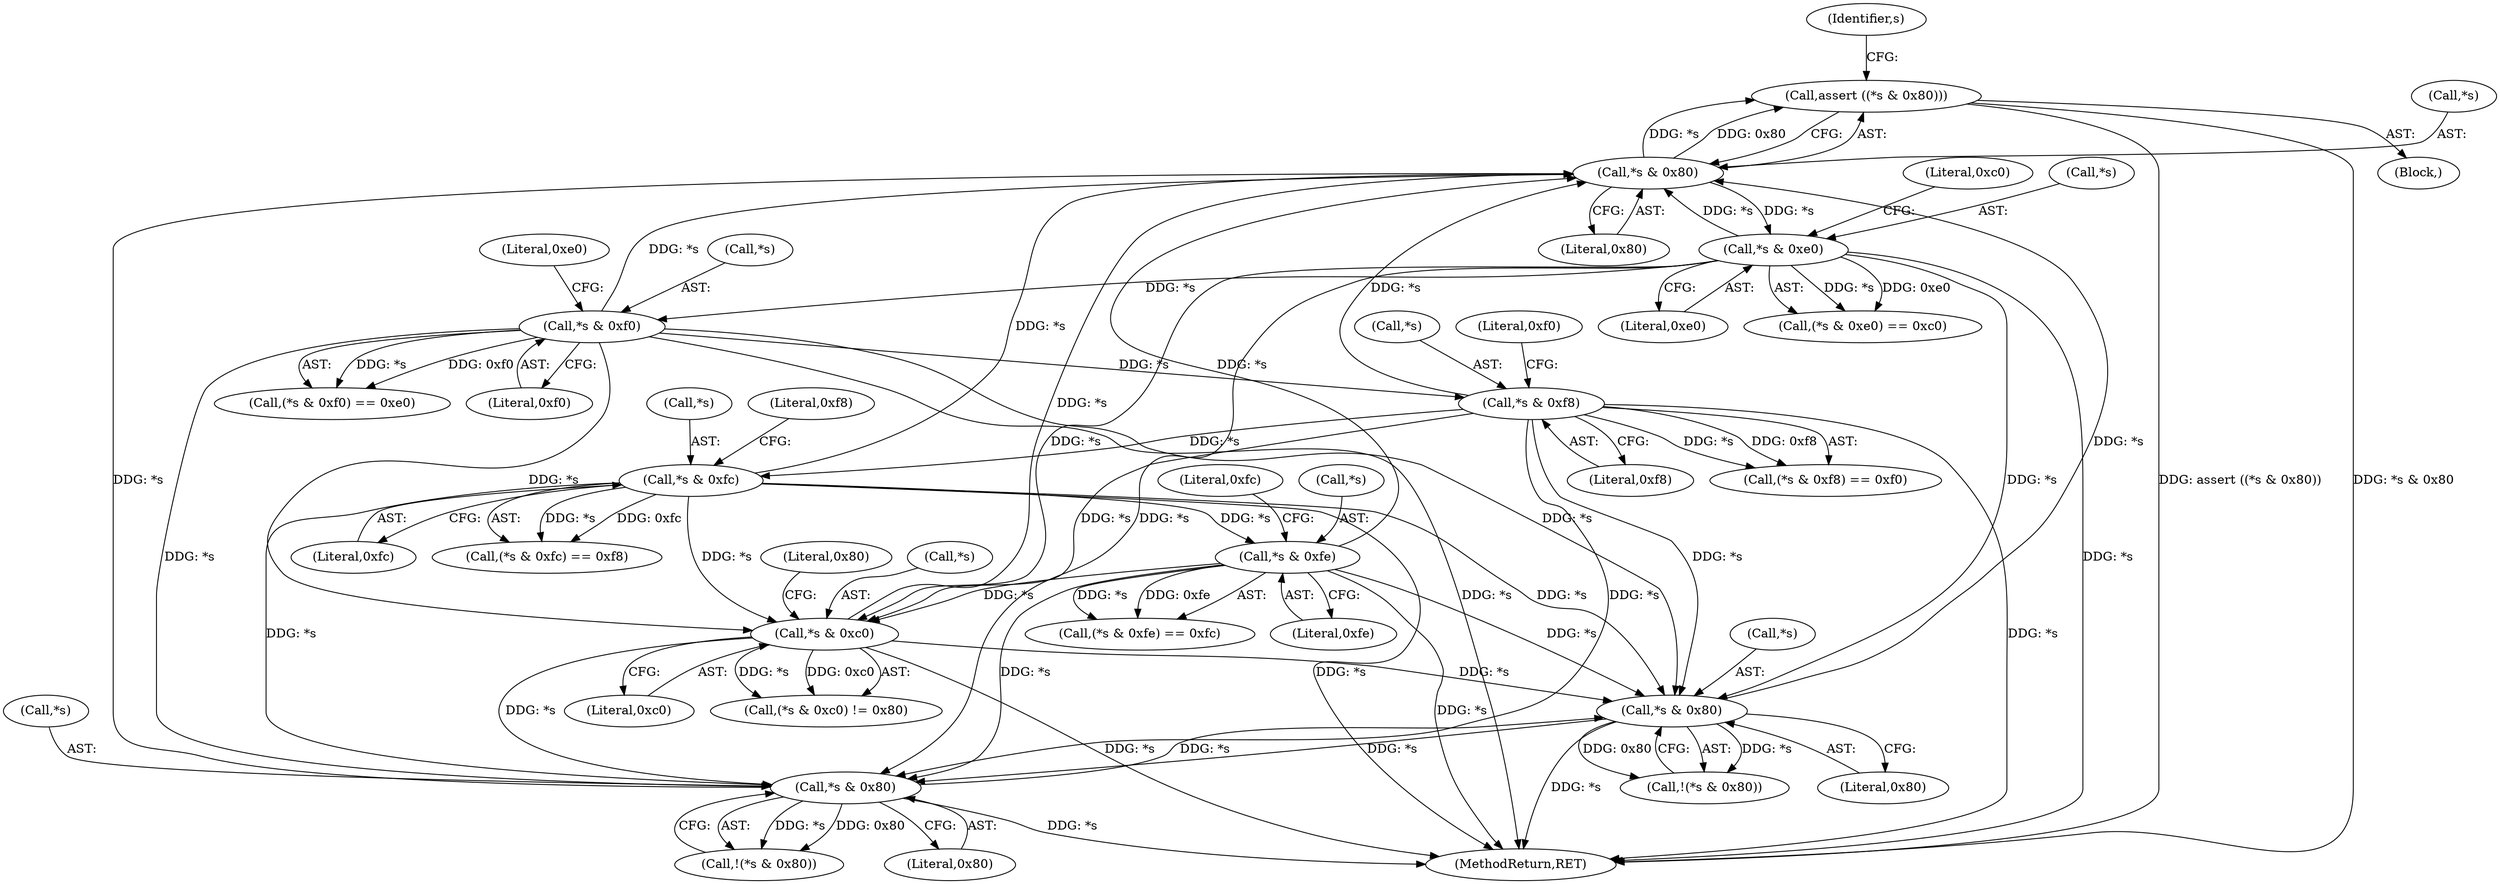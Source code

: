 digraph "1_gnupg_243d12fdec66a4360fbb3e307a046b39b5b4ffc3_0@API" {
"1000237" [label="(Call,assert ((*s & 0x80)))"];
"1000238" [label="(Call,*s & 0x80)"];
"1000332" [label="(Call,*s & 0xc0)"];
"1000277" [label="(Call,*s & 0xfc)"];
"1000266" [label="(Call,*s & 0xf8)"];
"1000255" [label="(Call,*s & 0xf0)"];
"1000244" [label="(Call,*s & 0xe0)"];
"1000288" [label="(Call,*s & 0xfe)"];
"1000216" [label="(Call,*s & 0x80)"];
"1000198" [label="(Call,*s & 0x80)"];
"1000238" [label="(Call,*s & 0x80)"];
"1000351" [label="(MethodReturn,RET)"];
"1000288" [label="(Call,*s & 0xfe)"];
"1000265" [label="(Call,(*s & 0xf8) == 0xf0)"];
"1000289" [label="(Call,*s)"];
"1000258" [label="(Literal,0xf0)"];
"1000201" [label="(Literal,0x80)"];
"1000291" [label="(Literal,0xfe)"];
"1000219" [label="(Literal,0x80)"];
"1000198" [label="(Call,*s & 0x80)"];
"1000287" [label="(Call,(*s & 0xfe) == 0xfc)"];
"1000277" [label="(Call,*s & 0xfc)"];
"1000197" [label="(Call,!(*s & 0x80))"];
"1000254" [label="(Call,(*s & 0xf0) == 0xe0)"];
"1000241" [label="(Literal,0x80)"];
"1000332" [label="(Call,*s & 0xc0)"];
"1000276" [label="(Call,(*s & 0xfc) == 0xf8)"];
"1000269" [label="(Literal,0xf8)"];
"1000243" [label="(Call,(*s & 0xe0) == 0xc0)"];
"1000292" [label="(Literal,0xfc)"];
"1000266" [label="(Call,*s & 0xf8)"];
"1000216" [label="(Call,*s & 0x80)"];
"1000270" [label="(Literal,0xf0)"];
"1000255" [label="(Call,*s & 0xf0)"];
"1000335" [label="(Literal,0xc0)"];
"1000336" [label="(Literal,0x80)"];
"1000245" [label="(Call,*s)"];
"1000331" [label="(Call,(*s & 0xc0) != 0x80)"];
"1000188" [label="(Block,)"];
"1000247" [label="(Literal,0xe0)"];
"1000278" [label="(Call,*s)"];
"1000267" [label="(Call,*s)"];
"1000199" [label="(Call,*s)"];
"1000333" [label="(Call,*s)"];
"1000256" [label="(Call,*s)"];
"1000237" [label="(Call,assert ((*s & 0x80)))"];
"1000259" [label="(Literal,0xe0)"];
"1000246" [label="(Identifier,s)"];
"1000215" [label="(Call,!(*s & 0x80))"];
"1000244" [label="(Call,*s & 0xe0)"];
"1000239" [label="(Call,*s)"];
"1000280" [label="(Literal,0xfc)"];
"1000281" [label="(Literal,0xf8)"];
"1000217" [label="(Call,*s)"];
"1000248" [label="(Literal,0xc0)"];
"1000237" -> "1000188"  [label="AST: "];
"1000237" -> "1000238"  [label="CFG: "];
"1000238" -> "1000237"  [label="AST: "];
"1000246" -> "1000237"  [label="CFG: "];
"1000237" -> "1000351"  [label="DDG: assert ((*s & 0x80))"];
"1000237" -> "1000351"  [label="DDG: *s & 0x80"];
"1000238" -> "1000237"  [label="DDG: *s"];
"1000238" -> "1000237"  [label="DDG: 0x80"];
"1000238" -> "1000241"  [label="CFG: "];
"1000239" -> "1000238"  [label="AST: "];
"1000241" -> "1000238"  [label="AST: "];
"1000332" -> "1000238"  [label="DDG: *s"];
"1000216" -> "1000238"  [label="DDG: *s"];
"1000277" -> "1000238"  [label="DDG: *s"];
"1000198" -> "1000238"  [label="DDG: *s"];
"1000288" -> "1000238"  [label="DDG: *s"];
"1000266" -> "1000238"  [label="DDG: *s"];
"1000244" -> "1000238"  [label="DDG: *s"];
"1000255" -> "1000238"  [label="DDG: *s"];
"1000238" -> "1000244"  [label="DDG: *s"];
"1000332" -> "1000331"  [label="AST: "];
"1000332" -> "1000335"  [label="CFG: "];
"1000333" -> "1000332"  [label="AST: "];
"1000335" -> "1000332"  [label="AST: "];
"1000336" -> "1000332"  [label="CFG: "];
"1000332" -> "1000351"  [label="DDG: *s"];
"1000332" -> "1000198"  [label="DDG: *s"];
"1000332" -> "1000216"  [label="DDG: *s"];
"1000332" -> "1000331"  [label="DDG: *s"];
"1000332" -> "1000331"  [label="DDG: 0xc0"];
"1000277" -> "1000332"  [label="DDG: *s"];
"1000288" -> "1000332"  [label="DDG: *s"];
"1000266" -> "1000332"  [label="DDG: *s"];
"1000244" -> "1000332"  [label="DDG: *s"];
"1000255" -> "1000332"  [label="DDG: *s"];
"1000277" -> "1000276"  [label="AST: "];
"1000277" -> "1000280"  [label="CFG: "];
"1000278" -> "1000277"  [label="AST: "];
"1000280" -> "1000277"  [label="AST: "];
"1000281" -> "1000277"  [label="CFG: "];
"1000277" -> "1000351"  [label="DDG: *s"];
"1000277" -> "1000198"  [label="DDG: *s"];
"1000277" -> "1000216"  [label="DDG: *s"];
"1000277" -> "1000276"  [label="DDG: *s"];
"1000277" -> "1000276"  [label="DDG: 0xfc"];
"1000266" -> "1000277"  [label="DDG: *s"];
"1000277" -> "1000288"  [label="DDG: *s"];
"1000266" -> "1000265"  [label="AST: "];
"1000266" -> "1000269"  [label="CFG: "];
"1000267" -> "1000266"  [label="AST: "];
"1000269" -> "1000266"  [label="AST: "];
"1000270" -> "1000266"  [label="CFG: "];
"1000266" -> "1000351"  [label="DDG: *s"];
"1000266" -> "1000198"  [label="DDG: *s"];
"1000266" -> "1000216"  [label="DDG: *s"];
"1000266" -> "1000265"  [label="DDG: *s"];
"1000266" -> "1000265"  [label="DDG: 0xf8"];
"1000255" -> "1000266"  [label="DDG: *s"];
"1000255" -> "1000254"  [label="AST: "];
"1000255" -> "1000258"  [label="CFG: "];
"1000256" -> "1000255"  [label="AST: "];
"1000258" -> "1000255"  [label="AST: "];
"1000259" -> "1000255"  [label="CFG: "];
"1000255" -> "1000351"  [label="DDG: *s"];
"1000255" -> "1000198"  [label="DDG: *s"];
"1000255" -> "1000216"  [label="DDG: *s"];
"1000255" -> "1000254"  [label="DDG: *s"];
"1000255" -> "1000254"  [label="DDG: 0xf0"];
"1000244" -> "1000255"  [label="DDG: *s"];
"1000244" -> "1000243"  [label="AST: "];
"1000244" -> "1000247"  [label="CFG: "];
"1000245" -> "1000244"  [label="AST: "];
"1000247" -> "1000244"  [label="AST: "];
"1000248" -> "1000244"  [label="CFG: "];
"1000244" -> "1000351"  [label="DDG: *s"];
"1000244" -> "1000198"  [label="DDG: *s"];
"1000244" -> "1000216"  [label="DDG: *s"];
"1000244" -> "1000243"  [label="DDG: *s"];
"1000244" -> "1000243"  [label="DDG: 0xe0"];
"1000288" -> "1000287"  [label="AST: "];
"1000288" -> "1000291"  [label="CFG: "];
"1000289" -> "1000288"  [label="AST: "];
"1000291" -> "1000288"  [label="AST: "];
"1000292" -> "1000288"  [label="CFG: "];
"1000288" -> "1000351"  [label="DDG: *s"];
"1000288" -> "1000198"  [label="DDG: *s"];
"1000288" -> "1000216"  [label="DDG: *s"];
"1000288" -> "1000287"  [label="DDG: *s"];
"1000288" -> "1000287"  [label="DDG: 0xfe"];
"1000216" -> "1000215"  [label="AST: "];
"1000216" -> "1000219"  [label="CFG: "];
"1000217" -> "1000216"  [label="AST: "];
"1000219" -> "1000216"  [label="AST: "];
"1000215" -> "1000216"  [label="CFG: "];
"1000216" -> "1000351"  [label="DDG: *s"];
"1000216" -> "1000198"  [label="DDG: *s"];
"1000216" -> "1000215"  [label="DDG: *s"];
"1000216" -> "1000215"  [label="DDG: 0x80"];
"1000198" -> "1000216"  [label="DDG: *s"];
"1000198" -> "1000197"  [label="AST: "];
"1000198" -> "1000201"  [label="CFG: "];
"1000199" -> "1000198"  [label="AST: "];
"1000201" -> "1000198"  [label="AST: "];
"1000197" -> "1000198"  [label="CFG: "];
"1000198" -> "1000351"  [label="DDG: *s"];
"1000198" -> "1000197"  [label="DDG: *s"];
"1000198" -> "1000197"  [label="DDG: 0x80"];
}
